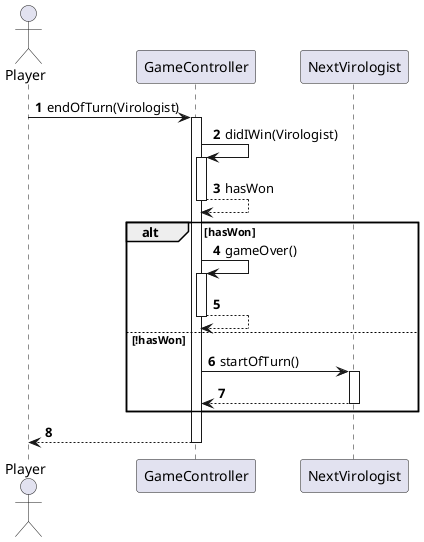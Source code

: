 @startuml
'https://plantuml.com/sequence-diagram

autonumber

actor Player

Player -> GameController: endOfTurn(Virologist)
Activate GameController
GameController -> GameController: didIWin(Virologist)
Activate GameController
GameController --> GameController: hasWon
Deactivate GameController

alt hasWon
    GameController -> GameController: gameOver()
    Activate GameController
    GameController --> GameController
    Deactivate GameController
else !hasWon
    GameController -> NextVirologist: startOfTurn()
    Activate NextVirologist
    NextVirologist --> GameController
    Deactivate NextVirologist
end

GameController --> Player:
Deactivate GameController
@enduml